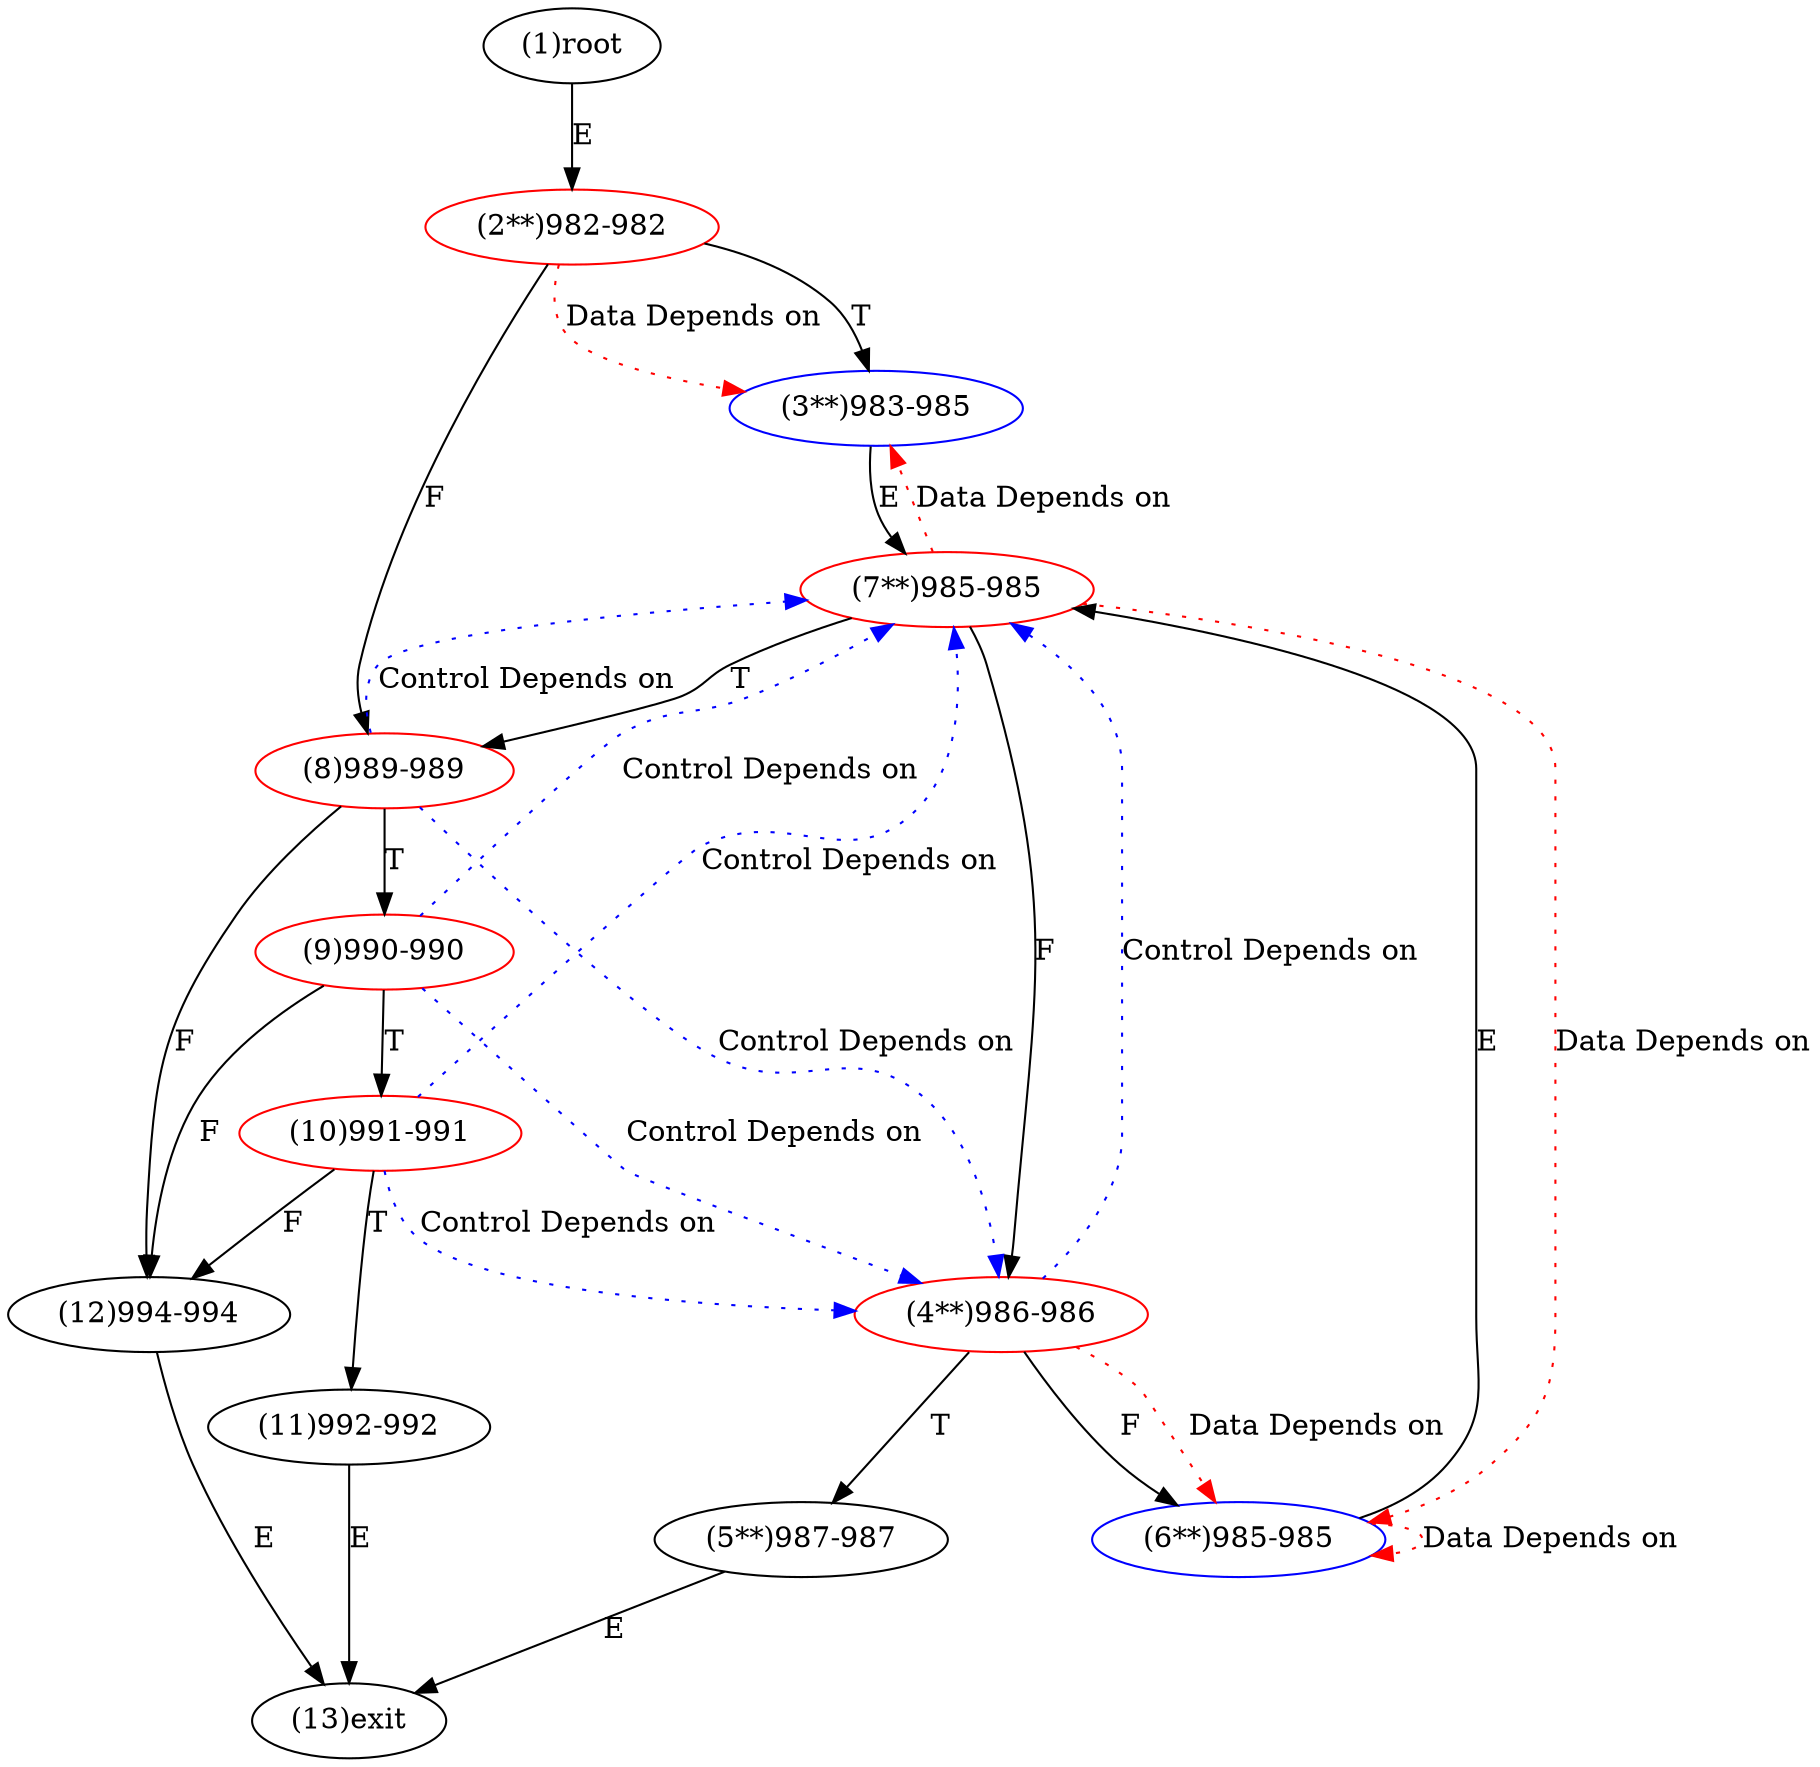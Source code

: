 digraph "" { 
1[ label="(1)root"];
2[ label="(2**)982-982",color=red];
3[ label="(3**)983-985",color=blue];
4[ label="(4**)986-986",color=red];
5[ label="(5**)987-987"];
6[ label="(6**)985-985",color=blue];
7[ label="(7**)985-985",color=red];
8[ label="(8)989-989",color=red];
9[ label="(9)990-990",color=red];
10[ label="(10)991-991",color=red];
11[ label="(11)992-992"];
12[ label="(12)994-994"];
13[ label="(13)exit"];
1->2[ label="E"];
2->8[ label="F"];
2->3[ label="T"];
3->7[ label="E"];
4->6[ label="F"];
4->5[ label="T"];
5->13[ label="E"];
6->7[ label="E"];
7->4[ label="F"];
7->8[ label="T"];
8->12[ label="F"];
8->9[ label="T"];
9->12[ label="F"];
9->10[ label="T"];
10->12[ label="F"];
10->11[ label="T"];
11->13[ label="E"];
12->13[ label="E"];
2->3[ color="red" label="Data Depends on" style = dotted ];
4->6[ color="red" label="Data Depends on" style = dotted ];
4->7[ color="blue" label="Control Depends on" style = dotted ];
6->6[ color="red" label="Data Depends on" style = dotted ];
7->6[ color="red" label="Data Depends on" style = dotted ];
7->3[ color="red" label="Data Depends on" style = dotted ];
8->4[ color="blue" label="Control Depends on" style = dotted ];
8->7[ color="blue" label="Control Depends on" style = dotted ];
9->4[ color="blue" label="Control Depends on" style = dotted ];
9->7[ color="blue" label="Control Depends on" style = dotted ];
10->7[ color="blue" label="Control Depends on" style = dotted ];
10->4[ color="blue" label="Control Depends on" style = dotted ];
}